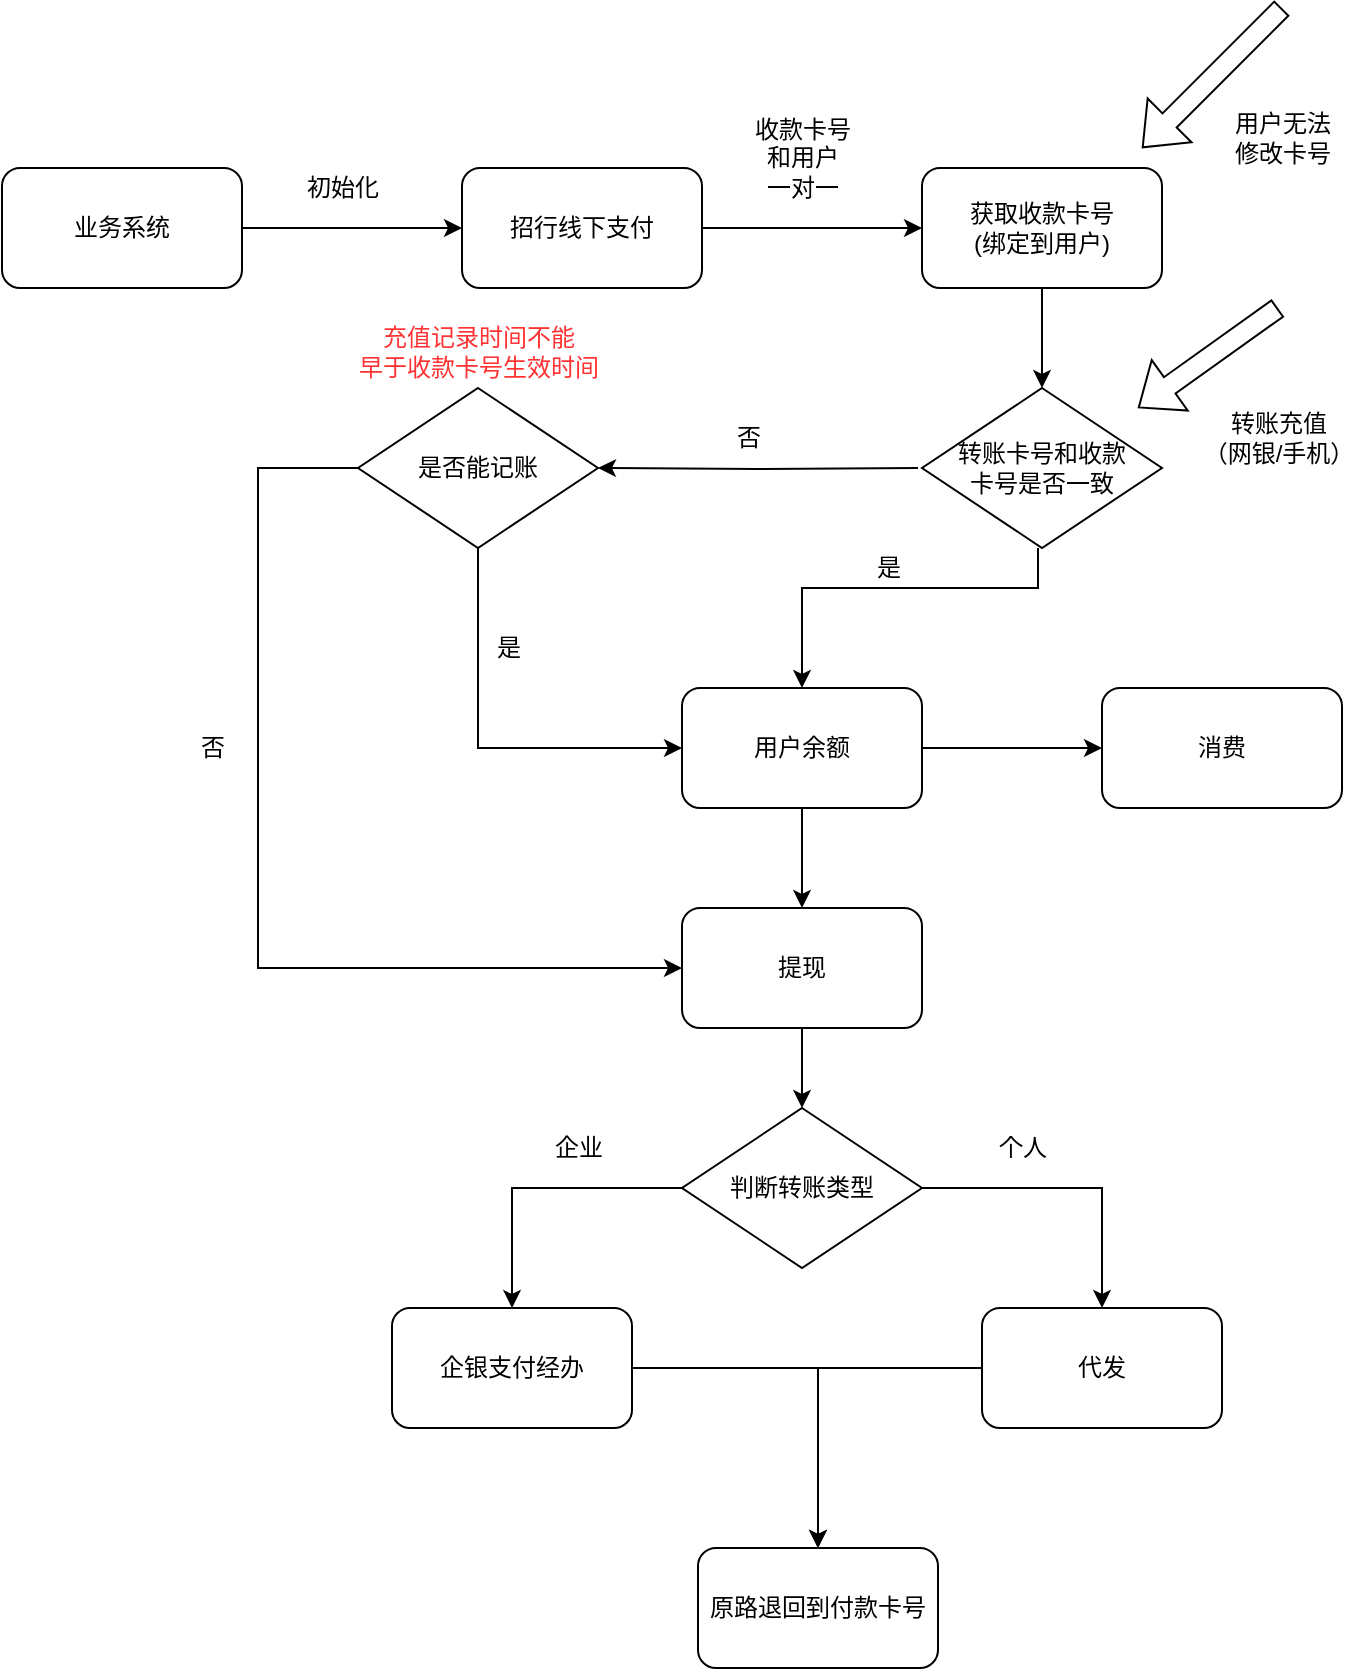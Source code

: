 <mxfile version="17.1.3" type="github">
  <diagram id="1GNWY815xRBpAmrxVyvn" name="第 1 页">
    <mxGraphModel dx="1718" dy="935" grid="1" gridSize="10" guides="1" tooltips="1" connect="1" arrows="1" fold="1" page="1" pageScale="1" pageWidth="827" pageHeight="1169" math="0" shadow="0">
      <root>
        <mxCell id="0" />
        <mxCell id="1" parent="0" />
        <mxCell id="hUUAWVYAg2Lt1HzJp-ZT-2" style="edgeStyle=orthogonalEdgeStyle;rounded=0;orthogonalLoop=1;jettySize=auto;html=1;entryX=0;entryY=0.5;entryDx=0;entryDy=0;" edge="1" parent="1" source="hUUAWVYAg2Lt1HzJp-ZT-3" target="hUUAWVYAg2Lt1HzJp-ZT-5">
          <mxGeometry relative="1" as="geometry" />
        </mxCell>
        <mxCell id="hUUAWVYAg2Lt1HzJp-ZT-3" value="业务系统" style="rounded=1;whiteSpace=wrap;html=1;" vertex="1" parent="1">
          <mxGeometry x="72" y="230" width="120" height="60" as="geometry" />
        </mxCell>
        <mxCell id="hUUAWVYAg2Lt1HzJp-ZT-4" style="edgeStyle=orthogonalEdgeStyle;rounded=0;orthogonalLoop=1;jettySize=auto;html=1;entryX=0;entryY=0.5;entryDx=0;entryDy=0;" edge="1" parent="1" source="hUUAWVYAg2Lt1HzJp-ZT-5" target="hUUAWVYAg2Lt1HzJp-ZT-8">
          <mxGeometry relative="1" as="geometry" />
        </mxCell>
        <mxCell id="hUUAWVYAg2Lt1HzJp-ZT-5" value="招行线下支付" style="rounded=1;whiteSpace=wrap;html=1;" vertex="1" parent="1">
          <mxGeometry x="302" y="230" width="120" height="60" as="geometry" />
        </mxCell>
        <mxCell id="hUUAWVYAg2Lt1HzJp-ZT-6" value="初始化" style="text;html=1;resizable=0;autosize=1;align=center;verticalAlign=middle;points=[];fillColor=none;strokeColor=none;rounded=0;" vertex="1" parent="1">
          <mxGeometry x="217" y="230" width="50" height="20" as="geometry" />
        </mxCell>
        <mxCell id="hUUAWVYAg2Lt1HzJp-ZT-7" value="" style="edgeStyle=orthogonalEdgeStyle;rounded=0;orthogonalLoop=1;jettySize=auto;html=1;" edge="1" parent="1" source="hUUAWVYAg2Lt1HzJp-ZT-8">
          <mxGeometry relative="1" as="geometry">
            <mxPoint x="592" y="340" as="targetPoint" />
          </mxGeometry>
        </mxCell>
        <mxCell id="hUUAWVYAg2Lt1HzJp-ZT-8" value="获取收款卡号&lt;br&gt;(绑定到用户)" style="rounded=1;whiteSpace=wrap;html=1;" vertex="1" parent="1">
          <mxGeometry x="532" y="230" width="120" height="60" as="geometry" />
        </mxCell>
        <mxCell id="hUUAWVYAg2Lt1HzJp-ZT-9" value="" style="shape=flexArrow;endArrow=classic;html=1;rounded=0;" edge="1" parent="1">
          <mxGeometry width="50" height="50" relative="1" as="geometry">
            <mxPoint x="710" y="300" as="sourcePoint" />
            <mxPoint x="640" y="350" as="targetPoint" />
          </mxGeometry>
        </mxCell>
        <mxCell id="hUUAWVYAg2Lt1HzJp-ZT-10" value="收款卡号&lt;br&gt;和用户&lt;br&gt;一对一" style="text;html=1;resizable=0;autosize=1;align=center;verticalAlign=middle;points=[];fillColor=none;strokeColor=none;rounded=0;" vertex="1" parent="1">
          <mxGeometry x="442" y="200" width="60" height="50" as="geometry" />
        </mxCell>
        <mxCell id="hUUAWVYAg2Lt1HzJp-ZT-11" value="转账充值&lt;br&gt;（网银/手机）" style="text;html=1;resizable=0;autosize=1;align=center;verticalAlign=middle;points=[];fillColor=none;strokeColor=none;rounded=0;rotation=0;" vertex="1" parent="1">
          <mxGeometry x="665" y="350" width="90" height="30" as="geometry" />
        </mxCell>
        <mxCell id="hUUAWVYAg2Lt1HzJp-ZT-53" style="edgeStyle=orthogonalEdgeStyle;rounded=0;orthogonalLoop=1;jettySize=auto;html=1;" edge="1" parent="1" source="hUUAWVYAg2Lt1HzJp-ZT-13" target="hUUAWVYAg2Lt1HzJp-ZT-52">
          <mxGeometry relative="1" as="geometry" />
        </mxCell>
        <mxCell id="hUUAWVYAg2Lt1HzJp-ZT-56" style="edgeStyle=orthogonalEdgeStyle;rounded=0;orthogonalLoop=1;jettySize=auto;html=1;" edge="1" parent="1" source="hUUAWVYAg2Lt1HzJp-ZT-13" target="hUUAWVYAg2Lt1HzJp-ZT-55">
          <mxGeometry relative="1" as="geometry" />
        </mxCell>
        <mxCell id="hUUAWVYAg2Lt1HzJp-ZT-13" value="用户余额" style="rounded=1;whiteSpace=wrap;html=1;" vertex="1" parent="1">
          <mxGeometry x="412" y="490" width="120" height="60" as="geometry" />
        </mxCell>
        <mxCell id="hUUAWVYAg2Lt1HzJp-ZT-24" value="" style="shape=flexArrow;endArrow=classic;html=1;rounded=0;" edge="1" parent="1">
          <mxGeometry width="50" height="50" relative="1" as="geometry">
            <mxPoint x="712" y="150" as="sourcePoint" />
            <mxPoint x="642" y="220" as="targetPoint" />
          </mxGeometry>
        </mxCell>
        <mxCell id="hUUAWVYAg2Lt1HzJp-ZT-25" value="用户无法&lt;br&gt;修改卡号" style="text;html=1;resizable=0;autosize=1;align=center;verticalAlign=middle;points=[];fillColor=none;strokeColor=none;rounded=0;rotation=0;" vertex="1" parent="1">
          <mxGeometry x="682" y="200" width="60" height="30" as="geometry" />
        </mxCell>
        <mxCell id="hUUAWVYAg2Lt1HzJp-ZT-29" value="原路退回到付款卡号" style="rounded=1;whiteSpace=wrap;html=1;" vertex="1" parent="1">
          <mxGeometry x="420" y="920" width="120" height="60" as="geometry" />
        </mxCell>
        <mxCell id="hUUAWVYAg2Lt1HzJp-ZT-30" value="" style="edgeStyle=orthogonalEdgeStyle;rounded=0;orthogonalLoop=1;jettySize=auto;html=1;" edge="1" parent="1" target="hUUAWVYAg2Lt1HzJp-ZT-13">
          <mxGeometry relative="1" as="geometry">
            <mxPoint x="590" y="420" as="sourcePoint" />
            <Array as="points">
              <mxPoint x="590" y="440" />
              <mxPoint x="472" y="440" />
            </Array>
          </mxGeometry>
        </mxCell>
        <mxCell id="hUUAWVYAg2Lt1HzJp-ZT-31" value="" style="edgeStyle=orthogonalEdgeStyle;rounded=0;orthogonalLoop=1;jettySize=auto;html=1;" edge="1" parent="1" target="hUUAWVYAg2Lt1HzJp-ZT-35">
          <mxGeometry relative="1" as="geometry">
            <mxPoint x="530" y="380" as="sourcePoint" />
          </mxGeometry>
        </mxCell>
        <mxCell id="hUUAWVYAg2Lt1HzJp-ZT-54" style="edgeStyle=orthogonalEdgeStyle;rounded=0;orthogonalLoop=1;jettySize=auto;html=1;entryX=0;entryY=0.5;entryDx=0;entryDy=0;" edge="1" parent="1" source="hUUAWVYAg2Lt1HzJp-ZT-35" target="hUUAWVYAg2Lt1HzJp-ZT-13">
          <mxGeometry relative="1" as="geometry">
            <Array as="points">
              <mxPoint x="310" y="520" />
            </Array>
          </mxGeometry>
        </mxCell>
        <mxCell id="hUUAWVYAg2Lt1HzJp-ZT-65" style="edgeStyle=orthogonalEdgeStyle;rounded=0;orthogonalLoop=1;jettySize=auto;html=1;entryX=0;entryY=0.5;entryDx=0;entryDy=0;" edge="1" parent="1" source="hUUAWVYAg2Lt1HzJp-ZT-35" target="hUUAWVYAg2Lt1HzJp-ZT-55">
          <mxGeometry relative="1" as="geometry">
            <Array as="points">
              <mxPoint x="200" y="380" />
              <mxPoint x="200" y="630" />
            </Array>
          </mxGeometry>
        </mxCell>
        <mxCell id="hUUAWVYAg2Lt1HzJp-ZT-35" value="是否能记账" style="rhombus;whiteSpace=wrap;html=1;" vertex="1" parent="1">
          <mxGeometry x="250" y="340" width="120" height="80" as="geometry" />
        </mxCell>
        <mxCell id="hUUAWVYAg2Lt1HzJp-ZT-36" value="否" style="text;html=1;resizable=0;autosize=1;align=center;verticalAlign=middle;points=[];fillColor=none;strokeColor=none;rounded=0;" vertex="1" parent="1">
          <mxGeometry x="430" y="355" width="30" height="20" as="geometry" />
        </mxCell>
        <mxCell id="hUUAWVYAg2Lt1HzJp-ZT-37" value="是" style="text;html=1;resizable=0;autosize=1;align=center;verticalAlign=middle;points=[];fillColor=none;strokeColor=none;rounded=0;" vertex="1" parent="1">
          <mxGeometry x="500" y="420" width="30" height="20" as="geometry" />
        </mxCell>
        <mxCell id="hUUAWVYAg2Lt1HzJp-ZT-38" value="是" style="text;html=1;resizable=0;autosize=1;align=center;verticalAlign=middle;points=[];fillColor=none;strokeColor=none;rounded=0;" vertex="1" parent="1">
          <mxGeometry x="310" y="460" width="30" height="20" as="geometry" />
        </mxCell>
        <mxCell id="hUUAWVYAg2Lt1HzJp-ZT-39" value="否" style="text;html=1;resizable=0;autosize=1;align=center;verticalAlign=middle;points=[];fillColor=none;strokeColor=none;rounded=0;" vertex="1" parent="1">
          <mxGeometry x="162" y="510" width="30" height="20" as="geometry" />
        </mxCell>
        <mxCell id="hUUAWVYAg2Lt1HzJp-ZT-40" value="&lt;font color=&quot;#ff3333&quot;&gt;充值记录时间不能&lt;br&gt;早于收款卡号生效时间&lt;/font&gt;" style="text;html=1;resizable=0;autosize=1;align=center;verticalAlign=middle;points=[];fillColor=none;strokeColor=none;rounded=0;" vertex="1" parent="1">
          <mxGeometry x="240" y="307" width="140" height="30" as="geometry" />
        </mxCell>
        <mxCell id="hUUAWVYAg2Lt1HzJp-ZT-45" value="转账卡号和收款&lt;br&gt;卡号是否一致" style="rhombus;whiteSpace=wrap;html=1;" vertex="1" parent="1">
          <mxGeometry x="532" y="340" width="120" height="80" as="geometry" />
        </mxCell>
        <mxCell id="hUUAWVYAg2Lt1HzJp-ZT-52" value="消费" style="rounded=1;whiteSpace=wrap;html=1;" vertex="1" parent="1">
          <mxGeometry x="622" y="490" width="120" height="60" as="geometry" />
        </mxCell>
        <mxCell id="hUUAWVYAg2Lt1HzJp-ZT-58" value="" style="edgeStyle=orthogonalEdgeStyle;rounded=0;orthogonalLoop=1;jettySize=auto;html=1;" edge="1" parent="1" source="hUUAWVYAg2Lt1HzJp-ZT-55" target="hUUAWVYAg2Lt1HzJp-ZT-57">
          <mxGeometry relative="1" as="geometry" />
        </mxCell>
        <mxCell id="hUUAWVYAg2Lt1HzJp-ZT-55" value="提现" style="rounded=1;whiteSpace=wrap;html=1;" vertex="1" parent="1">
          <mxGeometry x="412" y="600" width="120" height="60" as="geometry" />
        </mxCell>
        <mxCell id="hUUAWVYAg2Lt1HzJp-ZT-61" style="edgeStyle=orthogonalEdgeStyle;rounded=0;orthogonalLoop=1;jettySize=auto;html=1;" edge="1" parent="1" source="hUUAWVYAg2Lt1HzJp-ZT-57" target="hUUAWVYAg2Lt1HzJp-ZT-60">
          <mxGeometry relative="1" as="geometry" />
        </mxCell>
        <mxCell id="hUUAWVYAg2Lt1HzJp-ZT-62" style="edgeStyle=orthogonalEdgeStyle;rounded=0;orthogonalLoop=1;jettySize=auto;html=1;" edge="1" parent="1" source="hUUAWVYAg2Lt1HzJp-ZT-57" target="hUUAWVYAg2Lt1HzJp-ZT-59">
          <mxGeometry relative="1" as="geometry" />
        </mxCell>
        <mxCell id="hUUAWVYAg2Lt1HzJp-ZT-57" value="判断转账类型" style="rhombus;whiteSpace=wrap;html=1;" vertex="1" parent="1">
          <mxGeometry x="412" y="700" width="120" height="80" as="geometry" />
        </mxCell>
        <mxCell id="hUUAWVYAg2Lt1HzJp-ZT-66" style="edgeStyle=orthogonalEdgeStyle;rounded=0;orthogonalLoop=1;jettySize=auto;html=1;entryX=0.5;entryY=0;entryDx=0;entryDy=0;" edge="1" parent="1" source="hUUAWVYAg2Lt1HzJp-ZT-59" target="hUUAWVYAg2Lt1HzJp-ZT-29">
          <mxGeometry relative="1" as="geometry" />
        </mxCell>
        <mxCell id="hUUAWVYAg2Lt1HzJp-ZT-59" value="企银支付经办" style="rounded=1;whiteSpace=wrap;html=1;" vertex="1" parent="1">
          <mxGeometry x="267" y="800" width="120" height="60" as="geometry" />
        </mxCell>
        <mxCell id="hUUAWVYAg2Lt1HzJp-ZT-67" style="edgeStyle=orthogonalEdgeStyle;rounded=0;orthogonalLoop=1;jettySize=auto;html=1;entryX=0.5;entryY=0;entryDx=0;entryDy=0;" edge="1" parent="1" source="hUUAWVYAg2Lt1HzJp-ZT-60" target="hUUAWVYAg2Lt1HzJp-ZT-29">
          <mxGeometry relative="1" as="geometry" />
        </mxCell>
        <mxCell id="hUUAWVYAg2Lt1HzJp-ZT-60" value="代发" style="rounded=1;whiteSpace=wrap;html=1;" vertex="1" parent="1">
          <mxGeometry x="562" y="800" width="120" height="60" as="geometry" />
        </mxCell>
        <mxCell id="hUUAWVYAg2Lt1HzJp-ZT-63" value="企业" style="text;html=1;resizable=0;autosize=1;align=center;verticalAlign=middle;points=[];fillColor=none;strokeColor=none;rounded=0;" vertex="1" parent="1">
          <mxGeometry x="340" y="710" width="40" height="20" as="geometry" />
        </mxCell>
        <mxCell id="hUUAWVYAg2Lt1HzJp-ZT-64" value="个人" style="text;html=1;resizable=0;autosize=1;align=center;verticalAlign=middle;points=[];fillColor=none;strokeColor=none;rounded=0;" vertex="1" parent="1">
          <mxGeometry x="562" y="710" width="40" height="20" as="geometry" />
        </mxCell>
      </root>
    </mxGraphModel>
  </diagram>
</mxfile>

